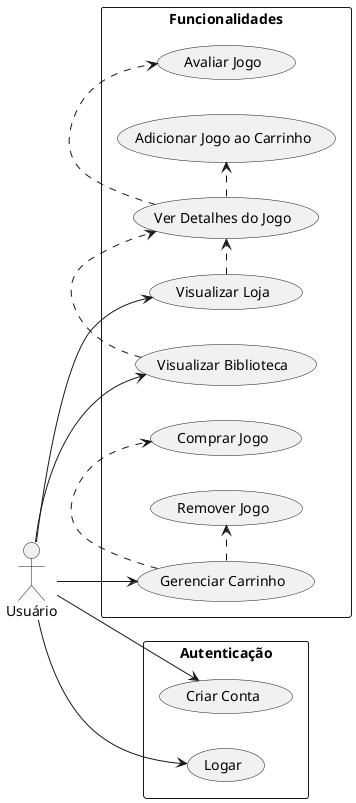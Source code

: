 @startuml casosUso
left to right direction

actor Usuário

rectangle "Autenticação" {
  (Criar Conta) 
  (Logar)
}

rectangle "Funcionalidades" {
  (Visualizar Loja) .> (Ver Detalhes do Jogo)
  (Visualizar Biblioteca) .> (Ver Detalhes do Jogo)
  (Ver Detalhes do Jogo) .> (Avaliar Jogo)
  (Ver Detalhes do Jogo) .> (Adicionar Jogo ao Carrinho)
  (Gerenciar Carrinho) .> (Comprar Jogo)
  (Gerenciar Carrinho) .> (Remover Jogo)
}

Usuário --> (Criar Conta)
Usuário --> (Logar)
Usuário --> (Visualizar Loja)
Usuário --> (Visualizar Biblioteca)
Usuário --> (Gerenciar Carrinho)

@enduml